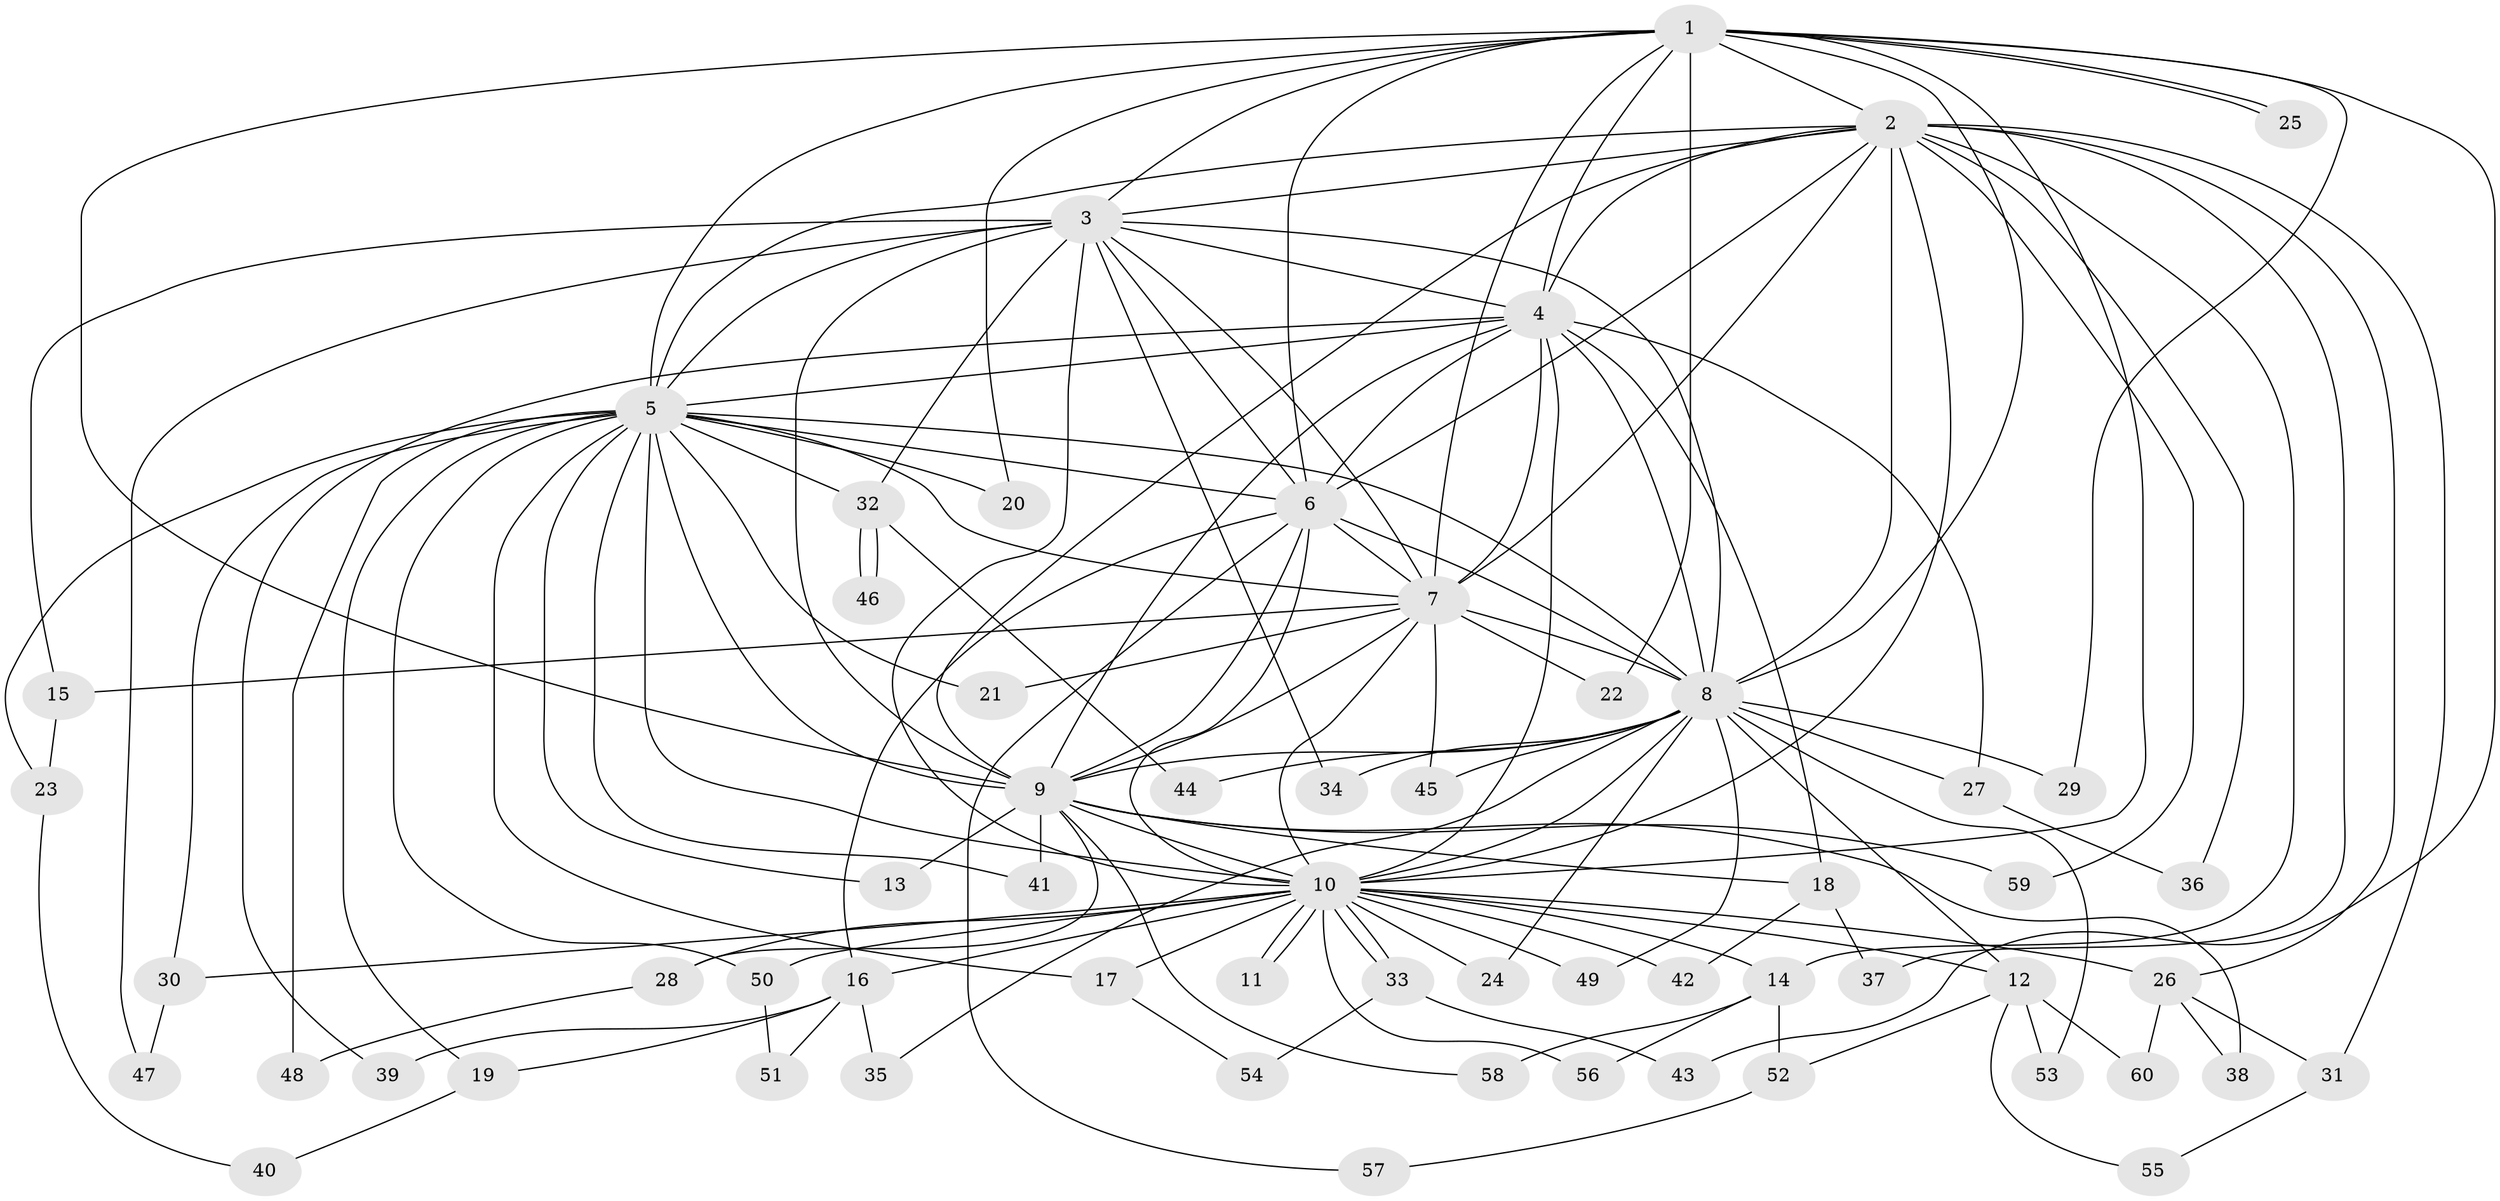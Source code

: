// coarse degree distribution, {7: 0.023809523809523808, 11: 0.047619047619047616, 24: 0.023809523809523808, 2: 0.6190476190476191, 1: 0.07142857142857142, 5: 0.07142857142857142, 4: 0.047619047619047616, 16: 0.023809523809523808, 3: 0.07142857142857142}
// Generated by graph-tools (version 1.1) at 2025/48/03/04/25 21:48:55]
// undirected, 60 vertices, 145 edges
graph export_dot {
graph [start="1"]
  node [color=gray90,style=filled];
  1;
  2;
  3;
  4;
  5;
  6;
  7;
  8;
  9;
  10;
  11;
  12;
  13;
  14;
  15;
  16;
  17;
  18;
  19;
  20;
  21;
  22;
  23;
  24;
  25;
  26;
  27;
  28;
  29;
  30;
  31;
  32;
  33;
  34;
  35;
  36;
  37;
  38;
  39;
  40;
  41;
  42;
  43;
  44;
  45;
  46;
  47;
  48;
  49;
  50;
  51;
  52;
  53;
  54;
  55;
  56;
  57;
  58;
  59;
  60;
  1 -- 2;
  1 -- 3;
  1 -- 4;
  1 -- 5;
  1 -- 6;
  1 -- 7;
  1 -- 8;
  1 -- 9;
  1 -- 10;
  1 -- 20;
  1 -- 22;
  1 -- 25;
  1 -- 25;
  1 -- 29;
  1 -- 43;
  2 -- 3;
  2 -- 4;
  2 -- 5;
  2 -- 6;
  2 -- 7;
  2 -- 8;
  2 -- 9;
  2 -- 10;
  2 -- 14;
  2 -- 26;
  2 -- 31;
  2 -- 36;
  2 -- 37;
  2 -- 59;
  3 -- 4;
  3 -- 5;
  3 -- 6;
  3 -- 7;
  3 -- 8;
  3 -- 9;
  3 -- 10;
  3 -- 15;
  3 -- 32;
  3 -- 34;
  3 -- 47;
  4 -- 5;
  4 -- 6;
  4 -- 7;
  4 -- 8;
  4 -- 9;
  4 -- 10;
  4 -- 18;
  4 -- 27;
  4 -- 39;
  5 -- 6;
  5 -- 7;
  5 -- 8;
  5 -- 9;
  5 -- 10;
  5 -- 13;
  5 -- 17;
  5 -- 19;
  5 -- 20;
  5 -- 21;
  5 -- 23;
  5 -- 30;
  5 -- 32;
  5 -- 41;
  5 -- 48;
  5 -- 50;
  6 -- 7;
  6 -- 8;
  6 -- 9;
  6 -- 10;
  6 -- 16;
  6 -- 57;
  7 -- 8;
  7 -- 9;
  7 -- 10;
  7 -- 15;
  7 -- 21;
  7 -- 22;
  7 -- 45;
  8 -- 9;
  8 -- 10;
  8 -- 12;
  8 -- 24;
  8 -- 27;
  8 -- 29;
  8 -- 34;
  8 -- 35;
  8 -- 44;
  8 -- 45;
  8 -- 49;
  8 -- 53;
  9 -- 10;
  9 -- 13;
  9 -- 18;
  9 -- 28;
  9 -- 38;
  9 -- 41;
  9 -- 58;
  9 -- 59;
  10 -- 11;
  10 -- 11;
  10 -- 12;
  10 -- 14;
  10 -- 16;
  10 -- 17;
  10 -- 24;
  10 -- 26;
  10 -- 28;
  10 -- 30;
  10 -- 33;
  10 -- 33;
  10 -- 42;
  10 -- 49;
  10 -- 50;
  10 -- 56;
  12 -- 52;
  12 -- 53;
  12 -- 55;
  12 -- 60;
  14 -- 52;
  14 -- 56;
  14 -- 58;
  15 -- 23;
  16 -- 19;
  16 -- 35;
  16 -- 39;
  16 -- 51;
  17 -- 54;
  18 -- 37;
  18 -- 42;
  19 -- 40;
  23 -- 40;
  26 -- 31;
  26 -- 38;
  26 -- 60;
  27 -- 36;
  28 -- 48;
  30 -- 47;
  31 -- 55;
  32 -- 44;
  32 -- 46;
  32 -- 46;
  33 -- 43;
  33 -- 54;
  50 -- 51;
  52 -- 57;
}

